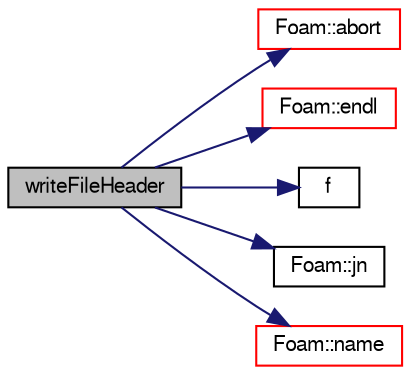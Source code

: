 digraph "writeFileHeader"
{
  bgcolor="transparent";
  edge [fontname="FreeSans",fontsize="10",labelfontname="FreeSans",labelfontsize="10"];
  node [fontname="FreeSans",fontsize="10",shape=record];
  rankdir="LR";
  Node325 [label="writeFileHeader",height=0.2,width=0.4,color="black", fillcolor="grey75", style="filled", fontcolor="black"];
  Node325 -> Node326 [color="midnightblue",fontsize="10",style="solid",fontname="FreeSans"];
  Node326 [label="Foam::abort",height=0.2,width=0.4,color="red",URL="$a21124.html#a447107a607d03e417307c203fa5fb44b"];
  Node325 -> Node334 [color="midnightblue",fontsize="10",style="solid",fontname="FreeSans"];
  Node334 [label="Foam::endl",height=0.2,width=0.4,color="red",URL="$a21124.html#a2db8fe02a0d3909e9351bb4275b23ce4",tooltip="Add newline and flush stream. "];
  Node325 -> Node369 [color="midnightblue",fontsize="10",style="solid",fontname="FreeSans"];
  Node369 [label="f",height=0.2,width=0.4,color="black",URL="$a17900.html#a888be93833ac7a23170555c69c690288"];
  Node325 -> Node370 [color="midnightblue",fontsize="10",style="solid",fontname="FreeSans"];
  Node370 [label="Foam::jn",height=0.2,width=0.4,color="black",URL="$a21124.html#aa0e23bb80cb38f211798bfc3a909ff07"];
  Node325 -> Node371 [color="midnightblue",fontsize="10",style="solid",fontname="FreeSans"];
  Node371 [label="Foam::name",height=0.2,width=0.4,color="red",URL="$a21124.html#adcb0df2bd4953cb6bb390272d8263c3a",tooltip="Return a string representation of a complex. "];
}
